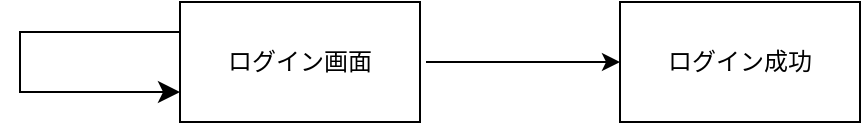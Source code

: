 <mxfile version="24.6.2" type="github">
  <diagram name="ページ1" id="01KLTedHx-kusZggf8pl">
    <mxGraphModel dx="794" dy="412" grid="1" gridSize="10" guides="1" tooltips="1" connect="1" arrows="1" fold="1" page="1" pageScale="1" pageWidth="827" pageHeight="1169" math="0" shadow="0">
      <root>
        <mxCell id="0" />
        <mxCell id="1" parent="0" />
        <mxCell id="LOWQCOzq_ohG9JQtdG2A-1" value="ログイン画面" style="whiteSpace=wrap;html=1;" vertex="1" parent="1">
          <mxGeometry x="170" y="60" width="120" height="60" as="geometry" />
        </mxCell>
        <mxCell id="LOWQCOzq_ohG9JQtdG2A-3" value="ログイン成功" style="whiteSpace=wrap;html=1;" vertex="1" parent="1">
          <mxGeometry x="390" y="60" width="120" height="60" as="geometry" />
        </mxCell>
        <mxCell id="LOWQCOzq_ohG9JQtdG2A-4" value="" style="edgeStyle=none;orthogonalLoop=1;jettySize=auto;html=1;rounded=0;entryX=0;entryY=0.5;entryDx=0;entryDy=0;" edge="1" parent="1" target="LOWQCOzq_ohG9JQtdG2A-3">
          <mxGeometry width="100" relative="1" as="geometry">
            <mxPoint x="293" y="90" as="sourcePoint" />
            <mxPoint x="380" y="130" as="targetPoint" />
            <Array as="points">
              <mxPoint x="350" y="90" />
            </Array>
          </mxGeometry>
        </mxCell>
        <mxCell id="LOWQCOzq_ohG9JQtdG2A-5" value="" style="edgeStyle=segmentEdgeStyle;endArrow=classic;html=1;curved=0;rounded=0;endSize=8;startSize=8;sourcePerimeterSpacing=0;targetPerimeterSpacing=0;exitX=0;exitY=0.25;exitDx=0;exitDy=0;entryX=0;entryY=0.75;entryDx=0;entryDy=0;" edge="1" parent="1" source="LOWQCOzq_ohG9JQtdG2A-1" target="LOWQCOzq_ohG9JQtdG2A-1">
          <mxGeometry width="100" relative="1" as="geometry">
            <mxPoint x="250" y="140" as="sourcePoint" />
            <mxPoint x="350" y="180" as="targetPoint" />
            <Array as="points">
              <mxPoint x="90" y="75" />
              <mxPoint x="90" y="105" />
            </Array>
          </mxGeometry>
        </mxCell>
      </root>
    </mxGraphModel>
  </diagram>
</mxfile>
